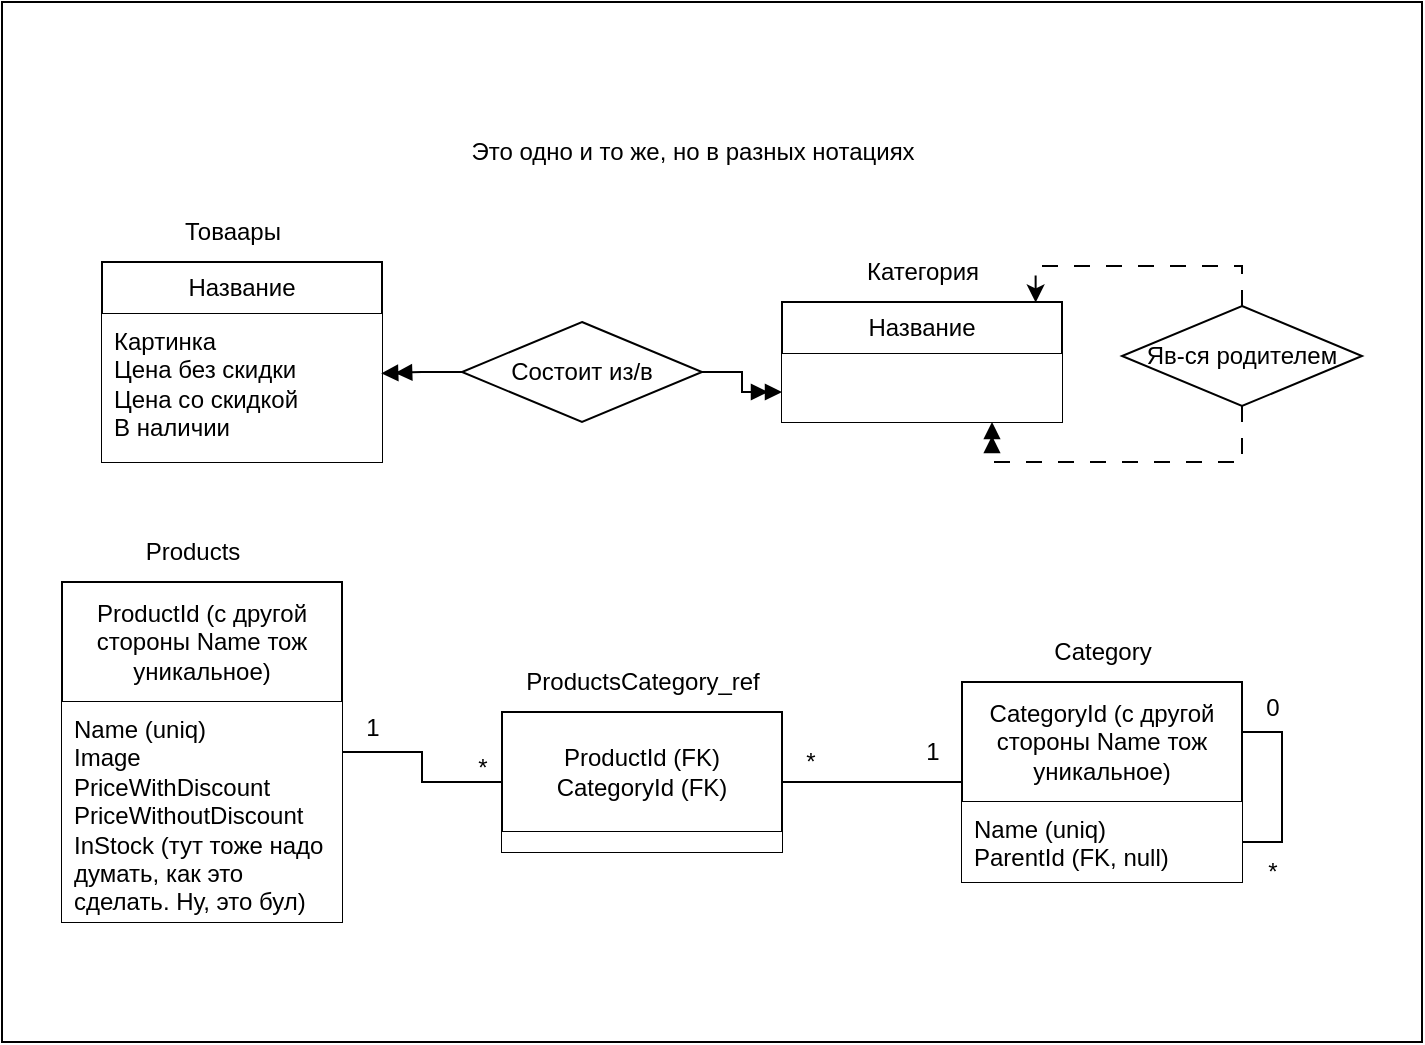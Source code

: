 <mxfile version="28.0.7">
  <diagram name="Страница — 1" id="Jow1OeaFJOFXGX1taunX">
    <mxGraphModel dx="2071" dy="716" grid="1" gridSize="10" guides="1" tooltips="1" connect="1" arrows="1" fold="1" page="1" pageScale="1" pageWidth="827" pageHeight="1169" math="0" shadow="0">
      <root>
        <mxCell id="0" />
        <mxCell id="1" parent="0" />
        <mxCell id="_3fbcZ-UaFknPs5vjPvc-5" value="" style="rounded=0;whiteSpace=wrap;html=1;" vertex="1" parent="1">
          <mxGeometry x="-10" y="190" width="710" height="520" as="geometry" />
        </mxCell>
        <mxCell id="z3YhTsL_gDp53mxOZ--C-1" value="Название" style="swimlane;fontStyle=0;childLayout=stackLayout;horizontal=1;startSize=26;horizontalStack=0;resizeParent=1;resizeParentMax=0;resizeLast=0;collapsible=1;marginBottom=0;whiteSpace=wrap;html=1;fillColor=default;" parent="1" vertex="1">
          <mxGeometry x="40" y="320" width="140" height="100" as="geometry" />
        </mxCell>
        <mxCell id="z3YhTsL_gDp53mxOZ--C-2" value="Картинка&lt;div&gt;Цена без скидки&lt;/div&gt;&lt;div&gt;Цена со скидкой&lt;/div&gt;&lt;div&gt;В наличии&lt;/div&gt;" style="text;align=left;verticalAlign=top;spacingLeft=4;spacingRight=4;overflow=hidden;rotatable=0;points=[[0,0.5],[1,0.5]];portConstraint=eastwest;whiteSpace=wrap;html=1;fillColor=default;" parent="z3YhTsL_gDp53mxOZ--C-1" vertex="1">
          <mxGeometry y="26" width="140" height="74" as="geometry" />
        </mxCell>
        <mxCell id="z3YhTsL_gDp53mxOZ--C-5" value="Товаары" style="text;html=1;align=center;verticalAlign=middle;resizable=0;points=[];autosize=1;strokeColor=none;fillColor=none;" parent="1" vertex="1">
          <mxGeometry x="70" y="290" width="70" height="30" as="geometry" />
        </mxCell>
        <mxCell id="z3YhTsL_gDp53mxOZ--C-6" value="Название" style="swimlane;fontStyle=0;childLayout=stackLayout;horizontal=1;startSize=26;horizontalStack=0;resizeParent=1;resizeParentMax=0;resizeLast=0;collapsible=1;marginBottom=0;whiteSpace=wrap;html=1;" parent="1" vertex="1">
          <mxGeometry x="380" y="340" width="140" height="60" as="geometry" />
        </mxCell>
        <mxCell id="_3fbcZ-UaFknPs5vjPvc-3" value="" style="text;align=left;verticalAlign=top;spacingLeft=4;spacingRight=4;overflow=hidden;rotatable=0;points=[[0,0.5],[1,0.5]];portConstraint=eastwest;whiteSpace=wrap;html=1;fillColor=default;" vertex="1" parent="z3YhTsL_gDp53mxOZ--C-6">
          <mxGeometry y="26" width="140" height="34" as="geometry" />
        </mxCell>
        <mxCell id="z3YhTsL_gDp53mxOZ--C-10" value="Категория" style="text;html=1;align=center;verticalAlign=middle;resizable=0;points=[];autosize=1;strokeColor=none;fillColor=none;" parent="1" vertex="1">
          <mxGeometry x="410" y="310" width="80" height="30" as="geometry" />
        </mxCell>
        <mxCell id="z3YhTsL_gDp53mxOZ--C-13" style="edgeStyle=orthogonalEdgeStyle;rounded=0;orthogonalLoop=1;jettySize=auto;html=1;exitX=1;exitY=0.5;exitDx=0;exitDy=0;entryX=0;entryY=0.75;entryDx=0;entryDy=0;endArrow=doubleBlock;endFill=1;" parent="1" source="z3YhTsL_gDp53mxOZ--C-11" target="z3YhTsL_gDp53mxOZ--C-6" edge="1">
          <mxGeometry relative="1" as="geometry" />
        </mxCell>
        <mxCell id="z3YhTsL_gDp53mxOZ--C-11" value="Состоит из/в" style="rhombus;whiteSpace=wrap;html=1;" parent="1" vertex="1">
          <mxGeometry x="220" y="350" width="120" height="50" as="geometry" />
        </mxCell>
        <mxCell id="z3YhTsL_gDp53mxOZ--C-12" style="edgeStyle=orthogonalEdgeStyle;rounded=0;orthogonalLoop=1;jettySize=auto;html=1;exitX=0;exitY=0.5;exitDx=0;exitDy=0;entryX=0.997;entryY=0.401;entryDx=0;entryDy=0;entryPerimeter=0;endArrow=doubleBlock;endFill=1;" parent="1" source="z3YhTsL_gDp53mxOZ--C-11" target="z3YhTsL_gDp53mxOZ--C-2" edge="1">
          <mxGeometry relative="1" as="geometry" />
        </mxCell>
        <mxCell id="z3YhTsL_gDp53mxOZ--C-16" style="edgeStyle=orthogonalEdgeStyle;rounded=0;orthogonalLoop=1;jettySize=auto;html=1;exitX=0.5;exitY=1;exitDx=0;exitDy=0;entryX=0.75;entryY=1;entryDx=0;entryDy=0;endArrow=doubleBlock;endFill=1;dashed=1;dashPattern=8 8;" parent="1" source="z3YhTsL_gDp53mxOZ--C-14" target="z3YhTsL_gDp53mxOZ--C-6" edge="1">
          <mxGeometry relative="1" as="geometry">
            <Array as="points">
              <mxPoint x="610" y="420" />
              <mxPoint x="485" y="420" />
            </Array>
          </mxGeometry>
        </mxCell>
        <mxCell id="z3YhTsL_gDp53mxOZ--C-14" value="Яв-ся родителем" style="rhombus;whiteSpace=wrap;html=1;" parent="1" vertex="1">
          <mxGeometry x="550" y="342" width="120" height="50" as="geometry" />
        </mxCell>
        <mxCell id="z3YhTsL_gDp53mxOZ--C-15" style="edgeStyle=orthogonalEdgeStyle;rounded=0;orthogonalLoop=1;jettySize=auto;html=1;exitX=0.5;exitY=0;exitDx=0;exitDy=0;entryX=0.906;entryY=0.004;entryDx=0;entryDy=0;entryPerimeter=0;dashed=1;dashPattern=8 8;" parent="1" source="z3YhTsL_gDp53mxOZ--C-14" target="z3YhTsL_gDp53mxOZ--C-6" edge="1">
          <mxGeometry relative="1" as="geometry" />
        </mxCell>
        <mxCell id="z3YhTsL_gDp53mxOZ--C-34" style="edgeStyle=orthogonalEdgeStyle;rounded=0;orthogonalLoop=1;jettySize=auto;html=1;exitX=1;exitY=0.5;exitDx=0;exitDy=0;entryX=0;entryY=0.5;entryDx=0;entryDy=0;endArrow=none;endFill=0;" parent="1" source="z3YhTsL_gDp53mxOZ--C-17" target="z3YhTsL_gDp53mxOZ--C-30" edge="1">
          <mxGeometry relative="1" as="geometry" />
        </mxCell>
        <mxCell id="z3YhTsL_gDp53mxOZ--C-17" value="ProductId (с другой стороны Name тож уникальное)" style="swimlane;fontStyle=0;childLayout=stackLayout;horizontal=1;startSize=60;horizontalStack=0;resizeParent=1;resizeParentMax=0;resizeLast=0;collapsible=1;marginBottom=0;whiteSpace=wrap;html=1;" parent="1" vertex="1">
          <mxGeometry x="20" y="480" width="140" height="170" as="geometry" />
        </mxCell>
        <mxCell id="z3YhTsL_gDp53mxOZ--C-18" value="Name (uniq)&lt;div&gt;Image&lt;/div&gt;&lt;div&gt;PriceWithDiscount&lt;/div&gt;&lt;div&gt;PriceWithoutDiscount&lt;/div&gt;&lt;div&gt;InStock (тут тоже надо думать, как это сделать. Ну, это бул)&lt;/div&gt;" style="text;align=left;verticalAlign=top;spacingLeft=4;spacingRight=4;overflow=hidden;rotatable=0;points=[[0,0.5],[1,0.5]];portConstraint=eastwest;whiteSpace=wrap;html=1;fillColor=default;" parent="z3YhTsL_gDp53mxOZ--C-17" vertex="1">
          <mxGeometry y="60" width="140" height="110" as="geometry" />
        </mxCell>
        <mxCell id="z3YhTsL_gDp53mxOZ--C-19" value="Products" style="text;html=1;align=center;verticalAlign=middle;resizable=0;points=[];autosize=1;strokeColor=none;fillColor=none;" parent="1" vertex="1">
          <mxGeometry x="50" y="450" width="70" height="30" as="geometry" />
        </mxCell>
        <mxCell id="z3YhTsL_gDp53mxOZ--C-33" style="edgeStyle=orthogonalEdgeStyle;rounded=0;orthogonalLoop=1;jettySize=auto;html=1;exitX=0;exitY=0.5;exitDx=0;exitDy=0;entryX=1;entryY=0.5;entryDx=0;entryDy=0;endArrow=none;endFill=0;" parent="1" source="z3YhTsL_gDp53mxOZ--C-20" target="z3YhTsL_gDp53mxOZ--C-30" edge="1">
          <mxGeometry relative="1" as="geometry" />
        </mxCell>
        <mxCell id="z3YhTsL_gDp53mxOZ--C-20" value="CategoryId (с другой стороны Name тож уникальное)" style="swimlane;fontStyle=0;childLayout=stackLayout;horizontal=1;startSize=60;fillColor=default;horizontalStack=0;resizeParent=1;resizeParentMax=0;resizeLast=0;collapsible=1;marginBottom=0;whiteSpace=wrap;html=1;" parent="1" vertex="1">
          <mxGeometry x="470" y="530" width="140" height="100" as="geometry" />
        </mxCell>
        <mxCell id="z3YhTsL_gDp53mxOZ--C-29" value="Name (uniq)&lt;div&gt;ParentId (FK, null)&lt;/div&gt;" style="text;strokeColor=none;fillColor=default;align=left;verticalAlign=top;spacingLeft=4;spacingRight=4;overflow=hidden;rotatable=0;points=[[0,0.5],[1,0.5]];portConstraint=eastwest;whiteSpace=wrap;html=1;" parent="z3YhTsL_gDp53mxOZ--C-20" vertex="1">
          <mxGeometry y="60" width="140" height="40" as="geometry" />
        </mxCell>
        <mxCell id="z3YhTsL_gDp53mxOZ--C-39" style="edgeStyle=orthogonalEdgeStyle;rounded=0;orthogonalLoop=1;jettySize=auto;html=1;exitX=1;exitY=0.25;exitDx=0;exitDy=0;entryX=1;entryY=0.5;entryDx=0;entryDy=0;endArrow=none;endFill=0;" parent="z3YhTsL_gDp53mxOZ--C-20" source="z3YhTsL_gDp53mxOZ--C-20" target="z3YhTsL_gDp53mxOZ--C-29" edge="1">
          <mxGeometry relative="1" as="geometry" />
        </mxCell>
        <mxCell id="z3YhTsL_gDp53mxOZ--C-21" value="Category" style="text;html=1;align=center;verticalAlign=middle;resizable=0;points=[];autosize=1;strokeColor=none;fillColor=none;" parent="1" vertex="1">
          <mxGeometry x="505" y="500" width="70" height="30" as="geometry" />
        </mxCell>
        <mxCell id="z3YhTsL_gDp53mxOZ--C-30" value="ProductId (FK)&lt;div&gt;CategoryId (FK)&lt;/div&gt;" style="swimlane;fontStyle=0;childLayout=stackLayout;horizontal=1;startSize=60;fillColor=default;horizontalStack=0;resizeParent=1;resizeParentMax=0;resizeLast=0;collapsible=1;marginBottom=0;whiteSpace=wrap;html=1;" parent="1" vertex="1">
          <mxGeometry x="240" y="545" width="140" height="70" as="geometry" />
        </mxCell>
        <mxCell id="_3fbcZ-UaFknPs5vjPvc-4" value="" style="text;align=left;verticalAlign=top;spacingLeft=4;spacingRight=4;overflow=hidden;rotatable=0;points=[[0,0.5],[1,0.5]];portConstraint=eastwest;whiteSpace=wrap;html=1;fillColor=default;" vertex="1" parent="z3YhTsL_gDp53mxOZ--C-30">
          <mxGeometry y="60" width="140" height="10" as="geometry" />
        </mxCell>
        <mxCell id="z3YhTsL_gDp53mxOZ--C-32" value="ProductsCategory_ref" style="text;html=1;align=center;verticalAlign=middle;resizable=0;points=[];autosize=1;strokeColor=none;fillColor=none;" parent="1" vertex="1">
          <mxGeometry x="240" y="515" width="140" height="30" as="geometry" />
        </mxCell>
        <mxCell id="z3YhTsL_gDp53mxOZ--C-35" value="1" style="text;html=1;align=center;verticalAlign=middle;resizable=0;points=[];autosize=1;strokeColor=none;fillColor=none;" parent="1" vertex="1">
          <mxGeometry x="160" y="538" width="30" height="30" as="geometry" />
        </mxCell>
        <mxCell id="z3YhTsL_gDp53mxOZ--C-36" value="*" style="text;html=1;align=center;verticalAlign=middle;resizable=0;points=[];autosize=1;strokeColor=none;fillColor=none;" parent="1" vertex="1">
          <mxGeometry x="215" y="558" width="30" height="30" as="geometry" />
        </mxCell>
        <mxCell id="z3YhTsL_gDp53mxOZ--C-37" value="1" style="text;html=1;align=center;verticalAlign=middle;resizable=0;points=[];autosize=1;strokeColor=none;fillColor=none;" parent="1" vertex="1">
          <mxGeometry x="440" y="550" width="30" height="30" as="geometry" />
        </mxCell>
        <mxCell id="z3YhTsL_gDp53mxOZ--C-38" value="*" style="text;html=1;align=center;verticalAlign=middle;resizable=0;points=[];autosize=1;strokeColor=none;fillColor=none;" parent="1" vertex="1">
          <mxGeometry x="379" y="555" width="30" height="30" as="geometry" />
        </mxCell>
        <mxCell id="z3YhTsL_gDp53mxOZ--C-40" value="0" style="text;html=1;align=center;verticalAlign=middle;resizable=0;points=[];autosize=1;strokeColor=none;fillColor=none;" parent="1" vertex="1">
          <mxGeometry x="610" y="528" width="30" height="30" as="geometry" />
        </mxCell>
        <mxCell id="z3YhTsL_gDp53mxOZ--C-41" value="*" style="text;html=1;align=center;verticalAlign=middle;resizable=0;points=[];autosize=1;strokeColor=none;fillColor=none;" parent="1" vertex="1">
          <mxGeometry x="610" y="610" width="30" height="30" as="geometry" />
        </mxCell>
        <mxCell id="z3YhTsL_gDp53mxOZ--C-42" value="Это одно и то же, но в разных нотациях" style="text;html=1;align=center;verticalAlign=middle;resizable=0;points=[];autosize=1;strokeColor=none;fillColor=none;" parent="1" vertex="1">
          <mxGeometry x="210" y="250" width="250" height="30" as="geometry" />
        </mxCell>
      </root>
    </mxGraphModel>
  </diagram>
</mxfile>
